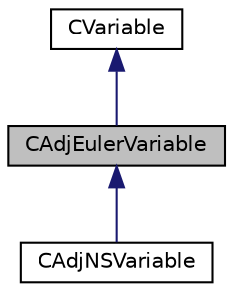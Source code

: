 digraph "CAdjEulerVariable"
{
 // LATEX_PDF_SIZE
  edge [fontname="Helvetica",fontsize="10",labelfontname="Helvetica",labelfontsize="10"];
  node [fontname="Helvetica",fontsize="10",shape=record];
  Node1 [label="CAdjEulerVariable",height=0.2,width=0.4,color="black", fillcolor="grey75", style="filled", fontcolor="black",tooltip="Main class for defining the variables of the adjoint Euler solver."];
  Node2 -> Node1 [dir="back",color="midnightblue",fontsize="10",style="solid",fontname="Helvetica"];
  Node2 [label="CVariable",height=0.2,width=0.4,color="black", fillcolor="white", style="filled",URL="$classCVariable.html",tooltip="Main class for defining the variables."];
  Node1 -> Node3 [dir="back",color="midnightblue",fontsize="10",style="solid",fontname="Helvetica"];
  Node3 [label="CAdjNSVariable",height=0.2,width=0.4,color="black", fillcolor="white", style="filled",URL="$classCAdjNSVariable.html",tooltip="Main class for defining the variables of the adjoint Navier-Stokes solver."];
}
